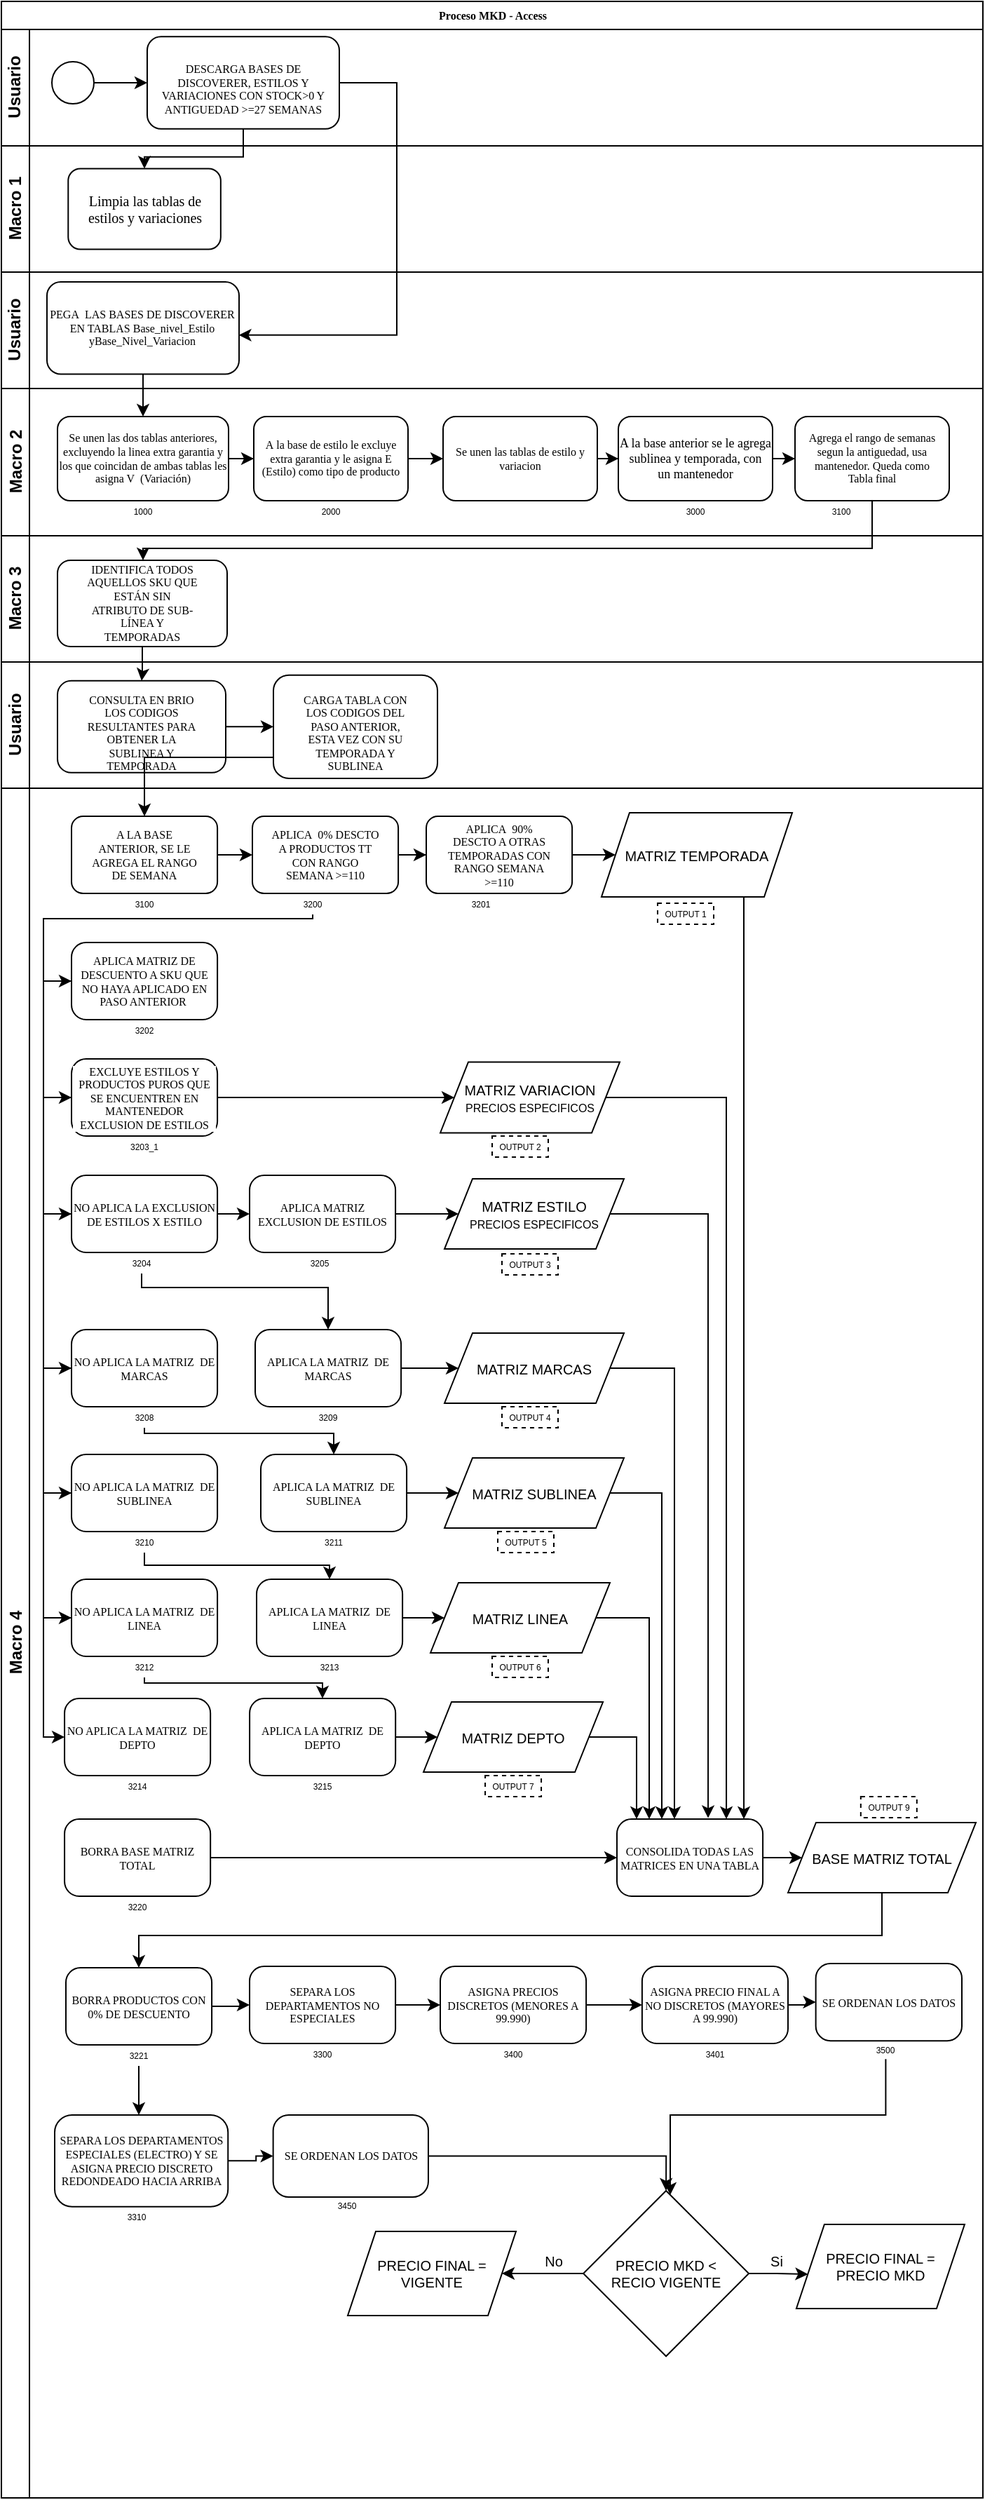 <mxfile version="14.7.2" type="github">
  <diagram name="Page-1" id="c7488fd3-1785-93aa-aadb-54a6760d102a">
    <mxGraphModel dx="1240" dy="643" grid="0" gridSize="10" guides="1" tooltips="1" connect="1" arrows="1" fold="1" page="1" pageScale="1" pageWidth="1100" pageHeight="850" background="#ffffff" math="0" shadow="0">
      <root>
        <mxCell id="0" />
        <mxCell id="1" parent="0" />
        <mxCell id="2b4e8129b02d487f-1" value="Proceso MKD - Access" style="swimlane;html=1;childLayout=stackLayout;horizontal=1;startSize=20;horizontalStack=0;rounded=0;shadow=0;labelBackgroundColor=none;strokeWidth=1;fontFamily=Verdana;fontSize=8;align=center;" parent="1" vertex="1">
          <mxGeometry x="180" y="21" width="700" height="1780" as="geometry" />
        </mxCell>
        <mxCell id="WQKHBWk1zxNBWMfkcPcR-1" value="Usuario" style="swimlane;html=1;startSize=20;horizontal=0;" vertex="1" parent="2b4e8129b02d487f-1">
          <mxGeometry y="20" width="700" height="83" as="geometry" />
        </mxCell>
        <mxCell id="WQKHBWk1zxNBWMfkcPcR-3" value="&lt;br&gt;DESCARGA BASES DE DISCOVERER, ESTILOS Y VARIACIONES CON STOCK&amp;gt;0 Y ANTIGUEDAD &amp;gt;=27 SEMANAS" style="rounded=1;whiteSpace=wrap;html=1;shadow=0;labelBackgroundColor=none;strokeWidth=1;fontFamily=Verdana;fontSize=8;align=center;" vertex="1" parent="WQKHBWk1zxNBWMfkcPcR-1">
          <mxGeometry x="103.98" y="5.13" width="137.02" height="65.75" as="geometry" />
        </mxCell>
        <mxCell id="WQKHBWk1zxNBWMfkcPcR-5" value="" style="ellipse;whiteSpace=wrap;html=1;rounded=0;shadow=0;labelBackgroundColor=none;strokeWidth=1;fontFamily=Verdana;fontSize=8;align=center;" vertex="1" parent="WQKHBWk1zxNBWMfkcPcR-1">
          <mxGeometry x="36" y="23" width="30" height="30" as="geometry" />
        </mxCell>
        <mxCell id="WQKHBWk1zxNBWMfkcPcR-6" style="edgeStyle=orthogonalEdgeStyle;rounded=0;orthogonalLoop=1;jettySize=auto;html=1;entryX=0;entryY=0.5;entryDx=0;entryDy=0;" edge="1" parent="WQKHBWk1zxNBWMfkcPcR-1" source="WQKHBWk1zxNBWMfkcPcR-5" target="WQKHBWk1zxNBWMfkcPcR-3">
          <mxGeometry relative="1" as="geometry" />
        </mxCell>
        <mxCell id="2b4e8129b02d487f-2" value="Macro 1" style="swimlane;html=1;startSize=20;horizontal=0;" parent="2b4e8129b02d487f-1" vertex="1">
          <mxGeometry y="103" width="700" height="90" as="geometry" />
        </mxCell>
        <mxCell id="2b4e8129b02d487f-6" value="Limpia las tablas de estilos y variaciones" style="rounded=1;whiteSpace=wrap;html=1;shadow=0;labelBackgroundColor=none;strokeWidth=1;fontFamily=Verdana;fontSize=10;align=center;" parent="2b4e8129b02d487f-2" vertex="1">
          <mxGeometry x="47.64" y="16.25" width="108.78" height="57.5" as="geometry" />
        </mxCell>
        <mxCell id="WQKHBWk1zxNBWMfkcPcR-150" value="Usuario" style="swimlane;html=1;startSize=20;horizontal=0;" vertex="1" parent="2b4e8129b02d487f-1">
          <mxGeometry y="193" width="700" height="83" as="geometry" />
        </mxCell>
        <mxCell id="WQKHBWk1zxNBWMfkcPcR-151" value="PEGA&amp;nbsp; LAS BASES DE DISCOVERER EN TABLAS Base_nivel_Estilo yBase_Nivel_Variacion" style="rounded=1;whiteSpace=wrap;html=1;shadow=0;labelBackgroundColor=none;strokeWidth=1;fontFamily=Verdana;fontSize=8;align=center;" vertex="1" parent="WQKHBWk1zxNBWMfkcPcR-150">
          <mxGeometry x="32.49" y="7.0" width="137.02" height="65.75" as="geometry" />
        </mxCell>
        <mxCell id="2b4e8129b02d487f-3" value="Macro 2" style="swimlane;html=1;startSize=20;horizontal=0;" parent="2b4e8129b02d487f-1" vertex="1">
          <mxGeometry y="276" width="700" height="105" as="geometry" />
        </mxCell>
        <mxCell id="4VyyNgtOQg0zBXDYQDEN-12" style="edgeStyle=orthogonalEdgeStyle;rounded=0;orthogonalLoop=1;jettySize=auto;html=1;entryX=0;entryY=0.5;entryDx=0;entryDy=0;" parent="2b4e8129b02d487f-3" source="2b4e8129b02d487f-12" target="4VyyNgtOQg0zBXDYQDEN-10" edge="1">
          <mxGeometry relative="1" as="geometry" />
        </mxCell>
        <mxCell id="2b4e8129b02d487f-12" value="&lt;p style=&quot;margin-top: 0pt ; margin-bottom: 0pt ; margin-left: 0in ; text-indent: 0in&quot;&gt;&lt;span style=&quot;font-family: &amp;#34;calibri&amp;#34;&quot;&gt;Se unen las dos tablas anteriores, excluyendo la linea extra garantia y los que coincidan de ambas tablas les asigna V&amp;nbsp; (Variación)&lt;/span&gt;&lt;/p&gt;" style="rounded=1;whiteSpace=wrap;html=1;shadow=0;labelBackgroundColor=none;strokeWidth=1;fontFamily=Verdana;fontSize=8;align=center;" parent="2b4e8129b02d487f-3" vertex="1">
          <mxGeometry x="40" y="20" width="122" height="60" as="geometry" />
        </mxCell>
        <mxCell id="4VyyNgtOQg0zBXDYQDEN-14" style="edgeStyle=orthogonalEdgeStyle;rounded=0;orthogonalLoop=1;jettySize=auto;html=1;entryX=0;entryY=0.5;entryDx=0;entryDy=0;" parent="2b4e8129b02d487f-3" source="4VyyNgtOQg0zBXDYQDEN-10" target="4VyyNgtOQg0zBXDYQDEN-13" edge="1">
          <mxGeometry relative="1" as="geometry" />
        </mxCell>
        <mxCell id="4VyyNgtOQg0zBXDYQDEN-10" value="&lt;p style=&quot;margin-top: 0pt ; margin-bottom: 0pt ; margin-left: 0in ; text-indent: 0in&quot;&gt;&lt;span style=&quot;font-family: &amp;#34;calibri&amp;#34;&quot;&gt;A&amp;nbsp;&lt;/span&gt;&lt;span style=&quot;font-family: &amp;#34;calibri&amp;#34; ; vertical-align: baseline&quot;&gt;la base de estilo le excluye extra garantia y le asigna E (Estilo) como tipo de producto&lt;/span&gt;&lt;/p&gt;" style="rounded=1;whiteSpace=wrap;html=1;shadow=0;labelBackgroundColor=none;strokeWidth=1;fontFamily=Verdana;fontSize=8;align=center;" parent="2b4e8129b02d487f-3" vertex="1">
          <mxGeometry x="180" y="20" width="110" height="60" as="geometry" />
        </mxCell>
        <mxCell id="4VyyNgtOQg0zBXDYQDEN-17" style="edgeStyle=orthogonalEdgeStyle;rounded=0;orthogonalLoop=1;jettySize=auto;html=1;entryX=0;entryY=0.5;entryDx=0;entryDy=0;" parent="2b4e8129b02d487f-3" source="4VyyNgtOQg0zBXDYQDEN-13" target="4VyyNgtOQg0zBXDYQDEN-16" edge="1">
          <mxGeometry relative="1" as="geometry" />
        </mxCell>
        <mxCell id="4VyyNgtOQg0zBXDYQDEN-13" value="&lt;p style=&quot;margin-top: 0pt ; margin-bottom: 0pt ; margin-left: 0in ; text-indent: 0in&quot;&gt;&lt;span style=&quot;font-family: &amp;#34;calibri&amp;#34;&quot;&gt;Se unen&amp;nbsp;&lt;/span&gt;&lt;span style=&quot;font-family: &amp;#34;calibri&amp;#34; ; vertical-align: baseline&quot;&gt;las tablas de estilo y variacion&lt;/span&gt;&lt;/p&gt;" style="rounded=1;whiteSpace=wrap;html=1;shadow=0;labelBackgroundColor=none;strokeWidth=1;fontFamily=Verdana;fontSize=8;align=center;" parent="2b4e8129b02d487f-3" vertex="1">
          <mxGeometry x="315" y="20" width="110" height="60" as="geometry" />
        </mxCell>
        <mxCell id="4VyyNgtOQg0zBXDYQDEN-20" style="edgeStyle=orthogonalEdgeStyle;rounded=0;orthogonalLoop=1;jettySize=auto;html=1;entryX=0;entryY=0.5;entryDx=0;entryDy=0;" parent="2b4e8129b02d487f-3" source="4VyyNgtOQg0zBXDYQDEN-16" target="4VyyNgtOQg0zBXDYQDEN-19" edge="1">
          <mxGeometry relative="1" as="geometry" />
        </mxCell>
        <mxCell id="4VyyNgtOQg0zBXDYQDEN-16" value="&lt;p style=&quot;margin-top: 0pt ; margin-bottom: 0pt ; margin-left: 0in ; text-indent: 0in ; font-size: 9px&quot;&gt;&lt;span style=&quot;font-family: &amp;#34;calibri&amp;#34;&quot;&gt;A la base anterior&lt;/span&gt;&lt;span style=&quot;font-family: &amp;#34;calibri&amp;#34; ; vertical-align: baseline&quot;&gt; se le agrega sublinea y temporada, con&lt;br&gt;un mantenedor&lt;/span&gt;&lt;/p&gt;" style="rounded=1;whiteSpace=wrap;html=1;shadow=0;labelBackgroundColor=none;strokeWidth=1;fontFamily=Verdana;fontSize=8;align=center;" parent="2b4e8129b02d487f-3" vertex="1">
          <mxGeometry x="440" y="20" width="110" height="60" as="geometry" />
        </mxCell>
        <mxCell id="4VyyNgtOQg0zBXDYQDEN-19" value="&lt;p style=&quot;margin-top: 0pt ; margin-bottom: 0pt ; margin-left: 0in ; text-indent: 0in&quot;&gt;&lt;font style=&quot;font-size: 8px&quot;&gt;&lt;span style=&quot;font-family: &amp;#34;calibri&amp;#34;&quot;&gt;Agrega el&amp;nbsp;&lt;/span&gt;&lt;span style=&quot;font-family: &amp;#34;calibri&amp;#34; ; vertical-align: baseline&quot;&gt;rango &lt;/span&gt;&lt;span style=&quot;font-family: &amp;#34;calibri&amp;#34;&quot;&gt;de semanas segun la antiguedad, usa&lt;br&gt;mantenedor. Queda&amp;nbsp;&lt;/span&gt;&lt;/font&gt;&lt;span style=&quot;font-family: &amp;#34;calibri&amp;#34; ; text-indent: 0in&quot;&gt;como&lt;/span&gt;&lt;/p&gt;&lt;p style=&quot;margin-top: 0pt ; margin-bottom: 0pt ; margin-left: 0in ; text-indent: 0in&quot;&gt;&lt;span style=&quot;font-family: &amp;#34;calibri&amp;#34;&quot;&gt;&lt;font style=&quot;font-size: 8px&quot;&gt;Tabla final&lt;/font&gt;&lt;/span&gt;&lt;/p&gt;" style="rounded=1;whiteSpace=wrap;html=1;shadow=0;labelBackgroundColor=none;strokeWidth=1;fontFamily=Verdana;fontSize=8;align=center;" parent="2b4e8129b02d487f-3" vertex="1">
          <mxGeometry x="566" y="20" width="110" height="60" as="geometry" />
        </mxCell>
        <mxCell id="xLXz4MAD2vCh0M7yTRHs-1" value="1000" style="text;html=1;strokeColor=none;fillColor=none;align=center;verticalAlign=middle;whiteSpace=wrap;rounded=0;fontSize=6;" parent="2b4e8129b02d487f-3" vertex="1">
          <mxGeometry x="81.0" y="80" width="40" height="15" as="geometry" />
        </mxCell>
        <mxCell id="xLXz4MAD2vCh0M7yTRHs-2" value="2000" style="text;html=1;strokeColor=none;fillColor=none;align=center;verticalAlign=middle;whiteSpace=wrap;rounded=0;fontSize=6;" parent="2b4e8129b02d487f-3" vertex="1">
          <mxGeometry x="215" y="80" width="40" height="15" as="geometry" />
        </mxCell>
        <mxCell id="xLXz4MAD2vCh0M7yTRHs-15" value="3000" style="text;html=1;strokeColor=none;fillColor=none;align=center;verticalAlign=middle;whiteSpace=wrap;rounded=0;fontSize=6;" parent="2b4e8129b02d487f-3" vertex="1">
          <mxGeometry x="475" y="80" width="40" height="15" as="geometry" />
        </mxCell>
        <mxCell id="xLXz4MAD2vCh0M7yTRHs-16" value="3100" style="text;html=1;strokeColor=none;fillColor=none;align=center;verticalAlign=middle;whiteSpace=wrap;rounded=0;fontSize=6;" parent="2b4e8129b02d487f-3" vertex="1">
          <mxGeometry x="579" y="80" width="40" height="15" as="geometry" />
        </mxCell>
        <mxCell id="2b4e8129b02d487f-4" value="Macro 3" style="swimlane;html=1;startSize=20;horizontal=0;" parent="2b4e8129b02d487f-1" vertex="1">
          <mxGeometry y="381" width="700" height="90" as="geometry">
            <mxRectangle y="110" width="680" height="20" as="alternateBounds" />
          </mxGeometry>
        </mxCell>
        <mxCell id="2b4e8129b02d487f-14" value="&lt;table border=&quot;0&quot; cellpadding=&quot;0&quot; cellspacing=&quot;0&quot; width=&quot;80&quot; style=&quot;border-collapse: collapse ; width: 60pt&quot;&gt;&lt;tbody&gt;&lt;tr style=&quot;height: 15.0pt&quot;&gt;  &lt;td height=&quot;20&quot; width=&quot;80&quot; style=&quot;height: 15.0pt ; width: 60pt&quot;&gt;IDENTIFICA TODOS&lt;br&gt;  AQUELLOS SKU QUE ESTÁN&amp;nbsp;SIN ATRIBUTO DE SUB-LÍNEA Y TEMPORADAS&lt;/td&gt;&lt;/tr&gt;&lt;/tbody&gt;&lt;/table&gt;" style="rounded=1;whiteSpace=wrap;html=1;shadow=0;labelBackgroundColor=none;strokeWidth=1;fontFamily=Verdana;fontSize=8;align=center;" parent="2b4e8129b02d487f-4" vertex="1">
          <mxGeometry x="40" y="17.5" width="121" height="61.5" as="geometry" />
        </mxCell>
        <mxCell id="4VyyNgtOQg0zBXDYQDEN-60" style="edgeStyle=orthogonalEdgeStyle;rounded=0;orthogonalLoop=1;jettySize=auto;html=1;entryX=0.5;entryY=0;entryDx=0;entryDy=0;fontSize=6;" parent="2b4e8129b02d487f-1" source="2b4e8129b02d487f-14" target="4VyyNgtOQg0zBXDYQDEN-36" edge="1">
          <mxGeometry relative="1" as="geometry" />
        </mxCell>
        <mxCell id="4VyyNgtOQg0zBXDYQDEN-2" value="Usuario" style="swimlane;html=1;startSize=20;horizontal=0;" parent="2b4e8129b02d487f-1" vertex="1">
          <mxGeometry y="471" width="700" height="90" as="geometry" />
        </mxCell>
        <mxCell id="4VyyNgtOQg0zBXDYQDEN-42" style="edgeStyle=orthogonalEdgeStyle;rounded=0;orthogonalLoop=1;jettySize=auto;html=1;entryX=0;entryY=0.5;entryDx=0;entryDy=0;fontSize=8;" parent="4VyyNgtOQg0zBXDYQDEN-2" source="4VyyNgtOQg0zBXDYQDEN-36" target="4VyyNgtOQg0zBXDYQDEN-41" edge="1">
          <mxGeometry relative="1" as="geometry" />
        </mxCell>
        <mxCell id="4VyyNgtOQg0zBXDYQDEN-36" value="&lt;br&gt;&lt;table border=&quot;0&quot; cellpadding=&quot;0&quot; cellspacing=&quot;0&quot; width=&quot;80&quot; style=&quot;border-collapse: collapse ; width: 60pt&quot;&gt;&lt;tbody&gt;&lt;tr style=&quot;height: 15.0pt&quot;&gt;  &lt;td height=&quot;20&quot; width=&quot;80&quot; style=&quot;height: 15.0pt ; width: 60pt&quot;&gt;CONSULTA EN BRIO LOS CODIGOS RESULTANTES PARA OBTENER LA SUBLINEA Y TEMPORADA&lt;/td&gt;&lt;/tr&gt;&lt;/tbody&gt;&lt;/table&gt;" style="rounded=1;whiteSpace=wrap;html=1;shadow=0;labelBackgroundColor=none;strokeWidth=1;fontFamily=Verdana;fontSize=8;align=center;" parent="4VyyNgtOQg0zBXDYQDEN-2" vertex="1">
          <mxGeometry x="40" y="13.43" width="120" height="65.5" as="geometry" />
        </mxCell>
        <mxCell id="4VyyNgtOQg0zBXDYQDEN-41" value="&lt;br&gt;&lt;table border=&quot;0&quot; cellpadding=&quot;0&quot; cellspacing=&quot;0&quot; width=&quot;80&quot; style=&quot;border-collapse: collapse ; width: 60pt&quot;&gt;&lt;tbody&gt;&lt;tr style=&quot;height: 15.0pt&quot;&gt;  &lt;td height=&quot;20&quot; width=&quot;80&quot; style=&quot;height: 15.0pt ; width: 60pt&quot;&gt;CARGA TABLA CON LOS CODIGOS DEL PASO ANTERIOR, ESTA VEZ CON SU TEMPORADA Y SUBLINEA&lt;/td&gt;&lt;/tr&gt;&lt;/tbody&gt;&lt;/table&gt;" style="rounded=1;whiteSpace=wrap;html=1;shadow=0;labelBackgroundColor=none;strokeWidth=1;fontFamily=Verdana;fontSize=8;align=center;" parent="4VyyNgtOQg0zBXDYQDEN-2" vertex="1">
          <mxGeometry x="194" y="9.37" width="117" height="73.63" as="geometry" />
        </mxCell>
        <mxCell id="4VyyNgtOQg0zBXDYQDEN-43" value="Macro 4" style="swimlane;html=1;startSize=20;horizontal=0;" parent="2b4e8129b02d487f-1" vertex="1">
          <mxGeometry y="561" width="700" height="1219" as="geometry">
            <mxRectangle y="110" width="680" height="20" as="alternateBounds" />
          </mxGeometry>
        </mxCell>
        <mxCell id="4VyyNgtOQg0zBXDYQDEN-62" style="edgeStyle=orthogonalEdgeStyle;rounded=0;orthogonalLoop=1;jettySize=auto;html=1;entryX=0;entryY=0.5;entryDx=0;entryDy=0;fontSize=6;" parent="4VyyNgtOQg0zBXDYQDEN-43" source="4VyyNgtOQg0zBXDYQDEN-45" target="4VyyNgtOQg0zBXDYQDEN-61" edge="1">
          <mxGeometry relative="1" as="geometry" />
        </mxCell>
        <mxCell id="4VyyNgtOQg0zBXDYQDEN-45" value="&lt;table border=&quot;0&quot; cellpadding=&quot;0&quot; cellspacing=&quot;0&quot; width=&quot;80&quot; style=&quot;border-collapse: collapse ; width: 60pt&quot;&gt;&lt;tbody&gt;&lt;tr style=&quot;height: 15.0pt&quot;&gt;  &lt;td height=&quot;20&quot; width=&quot;80&quot; style=&quot;height: 15.0pt ; width: 60pt&quot;&gt;A LA BASE ANTERIOR, SE LE AGREGA EL RANGO DE SEMANA&lt;/td&gt;&lt;/tr&gt;&lt;/tbody&gt;&lt;/table&gt;" style="rounded=1;whiteSpace=wrap;html=1;shadow=0;labelBackgroundColor=none;strokeWidth=1;fontFamily=Verdana;fontSize=8;align=center;" parent="4VyyNgtOQg0zBXDYQDEN-43" vertex="1">
          <mxGeometry x="50" y="20" width="104.05" height="55" as="geometry" />
        </mxCell>
        <mxCell id="4VyyNgtOQg0zBXDYQDEN-53" value="3100" style="text;html=1;strokeColor=none;fillColor=none;align=center;verticalAlign=middle;whiteSpace=wrap;rounded=0;fontSize=6;" parent="4VyyNgtOQg0zBXDYQDEN-43" vertex="1">
          <mxGeometry x="82.03" y="75" width="40" height="15" as="geometry" />
        </mxCell>
        <mxCell id="4VyyNgtOQg0zBXDYQDEN-66" style="edgeStyle=orthogonalEdgeStyle;rounded=0;orthogonalLoop=1;jettySize=auto;html=1;entryX=0;entryY=0.5;entryDx=0;entryDy=0;fontSize=6;" parent="4VyyNgtOQg0zBXDYQDEN-43" source="4VyyNgtOQg0zBXDYQDEN-61" target="4VyyNgtOQg0zBXDYQDEN-64" edge="1">
          <mxGeometry relative="1" as="geometry" />
        </mxCell>
        <mxCell id="4VyyNgtOQg0zBXDYQDEN-61" value="&lt;table border=&quot;0&quot; cellpadding=&quot;0&quot; cellspacing=&quot;0&quot; width=&quot;80&quot; style=&quot;border-collapse: collapse ; width: 60pt&quot;&gt;&lt;tbody&gt;&lt;tr style=&quot;height: 15.0pt&quot;&gt;  &lt;td height=&quot;20&quot; width=&quot;80&quot; style=&quot;height: 15.0pt ; width: 60pt&quot;&gt;APLICA&amp;nbsp; 0% DESCTO A PRODUCTOS TT CON RANGO SEMANA &amp;gt;=110&lt;/td&gt;&lt;/tr&gt;&lt;/tbody&gt;&lt;/table&gt;" style="rounded=1;whiteSpace=wrap;html=1;shadow=0;labelBackgroundColor=none;strokeWidth=1;fontFamily=Verdana;fontSize=8;align=center;" parent="4VyyNgtOQg0zBXDYQDEN-43" vertex="1">
          <mxGeometry x="179" y="20" width="104.05" height="55" as="geometry" />
        </mxCell>
        <mxCell id="t6EiLATkg-nZhdt9T2jl-1" style="edgeStyle=orthogonalEdgeStyle;rounded=0;orthogonalLoop=1;jettySize=auto;html=1;entryX=0;entryY=0.5;entryDx=0;entryDy=0;" parent="4VyyNgtOQg0zBXDYQDEN-43" source="4VyyNgtOQg0zBXDYQDEN-63" target="4VyyNgtOQg0zBXDYQDEN-67" edge="1">
          <mxGeometry relative="1" as="geometry">
            <Array as="points">
              <mxPoint x="222" y="93" />
              <mxPoint x="30" y="93" />
              <mxPoint x="30" y="138" />
            </Array>
          </mxGeometry>
        </mxCell>
        <mxCell id="4VyyNgtOQg0zBXDYQDEN-63" value="3200" style="text;html=1;strokeColor=none;fillColor=none;align=center;verticalAlign=middle;whiteSpace=wrap;rounded=0;fontSize=6;" parent="4VyyNgtOQg0zBXDYQDEN-43" vertex="1">
          <mxGeometry x="202.03" y="75" width="40" height="15" as="geometry" />
        </mxCell>
        <mxCell id="xLXz4MAD2vCh0M7yTRHs-22" style="edgeStyle=orthogonalEdgeStyle;rounded=0;orthogonalLoop=1;jettySize=auto;html=1;entryX=0;entryY=0.5;entryDx=0;entryDy=0;fontSize=10;" parent="4VyyNgtOQg0zBXDYQDEN-43" source="4VyyNgtOQg0zBXDYQDEN-64" target="xLXz4MAD2vCh0M7yTRHs-18" edge="1">
          <mxGeometry relative="1" as="geometry" />
        </mxCell>
        <mxCell id="4VyyNgtOQg0zBXDYQDEN-64" value="&lt;table border=&quot;0&quot; cellpadding=&quot;0&quot; cellspacing=&quot;0&quot; width=&quot;80&quot; style=&quot;border-collapse: collapse ; width: 60pt&quot;&gt;&lt;tbody&gt;&lt;tr style=&quot;height: 15.0pt&quot;&gt;  &lt;td height=&quot;20&quot; width=&quot;80&quot; style=&quot;height: 15.0pt ; width: 60pt&quot;&gt;APLICA&amp;nbsp; 90%&lt;br&gt;  DESCTO A OTRAS TEMPORADAS&amp;nbsp;CON RANGO SEMANA &amp;gt;=110&lt;/td&gt;&lt;/tr&gt;&lt;/tbody&gt;&lt;/table&gt;" style="rounded=1;whiteSpace=wrap;html=1;shadow=0;labelBackgroundColor=none;strokeWidth=1;fontFamily=Verdana;fontSize=8;align=center;" parent="4VyyNgtOQg0zBXDYQDEN-43" vertex="1">
          <mxGeometry x="303" y="20" width="104.05" height="55" as="geometry" />
        </mxCell>
        <mxCell id="4VyyNgtOQg0zBXDYQDEN-65" value="3201" style="text;html=1;strokeColor=none;fillColor=none;align=center;verticalAlign=middle;whiteSpace=wrap;rounded=0;fontSize=6;" parent="4VyyNgtOQg0zBXDYQDEN-43" vertex="1">
          <mxGeometry x="322.03" y="75" width="40" height="15" as="geometry" />
        </mxCell>
        <mxCell id="xLXz4MAD2vCh0M7yTRHs-171" style="edgeStyle=orthogonalEdgeStyle;rounded=0;orthogonalLoop=1;jettySize=auto;html=1;entryX=0.87;entryY=0;entryDx=0;entryDy=0;entryPerimeter=0;fontSize=10;" parent="4VyyNgtOQg0zBXDYQDEN-43" source="xLXz4MAD2vCh0M7yTRHs-18" target="xLXz4MAD2vCh0M7yTRHs-158" edge="1">
          <mxGeometry relative="1" as="geometry">
            <Array as="points">
              <mxPoint x="530" y="436" />
            </Array>
          </mxGeometry>
        </mxCell>
        <mxCell id="xLXz4MAD2vCh0M7yTRHs-18" value="MATRIZ TEMPORADA" style="shape=parallelogram;perimeter=parallelogramPerimeter;whiteSpace=wrap;html=1;fixedSize=1;fontSize=10;" parent="4VyyNgtOQg0zBXDYQDEN-43" vertex="1">
          <mxGeometry x="427.97" y="17.5" width="136.03" height="60" as="geometry" />
        </mxCell>
        <mxCell id="xLXz4MAD2vCh0M7yTRHs-21" value="" style="group" parent="4VyyNgtOQg0zBXDYQDEN-43" vertex="1" connectable="0">
          <mxGeometry x="50" y="110" width="104.05" height="70" as="geometry" />
        </mxCell>
        <mxCell id="4VyyNgtOQg0zBXDYQDEN-67" value="&lt;font face=&quot;calibri&quot;&gt;APLICA MATRIZ DE DESCUENTO A SKU QUE NO HAYA APLICADO EN PASO ANTERIOR&amp;nbsp;&lt;/font&gt;" style="rounded=1;whiteSpace=wrap;html=1;shadow=0;labelBackgroundColor=#ffffff;strokeWidth=1;fontFamily=Verdana;fontSize=8;align=center;arcSize=19;" parent="xLXz4MAD2vCh0M7yTRHs-21" vertex="1">
          <mxGeometry width="104.05" height="55" as="geometry" />
        </mxCell>
        <mxCell id="4VyyNgtOQg0zBXDYQDEN-68" value="3202" style="text;html=1;strokeColor=none;fillColor=none;align=center;verticalAlign=middle;whiteSpace=wrap;rounded=0;fontSize=6;" parent="xLXz4MAD2vCh0M7yTRHs-21" vertex="1">
          <mxGeometry x="32.03" y="55" width="40" height="15" as="geometry" />
        </mxCell>
        <mxCell id="4VyyNgtOQg0zBXDYQDEN-89" value="" style="group" parent="4VyyNgtOQg0zBXDYQDEN-43" vertex="1" connectable="0">
          <mxGeometry x="50.0" y="276" width="104.05" height="70" as="geometry" />
        </mxCell>
        <mxCell id="4VyyNgtOQg0zBXDYQDEN-85" value="NO APLICA LA EXCLUSION DE ESTILOS X ESTILO" style="rounded=1;whiteSpace=wrap;html=1;shadow=0;labelBackgroundColor=#ffffff;strokeWidth=1;fontFamily=Verdana;fontSize=8;align=center;arcSize=19;" parent="4VyyNgtOQg0zBXDYQDEN-89" vertex="1">
          <mxGeometry width="104.05" height="55" as="geometry" />
        </mxCell>
        <mxCell id="4VyyNgtOQg0zBXDYQDEN-87" value="3204" style="text;html=1;strokeColor=none;fillColor=none;align=center;verticalAlign=middle;whiteSpace=wrap;rounded=0;fontSize=6;" parent="4VyyNgtOQg0zBXDYQDEN-89" vertex="1">
          <mxGeometry x="30" y="55" width="40" height="15" as="geometry" />
        </mxCell>
        <mxCell id="xLXz4MAD2vCh0M7yTRHs-25" value="" style="group" parent="4VyyNgtOQg0zBXDYQDEN-43" vertex="1" connectable="0">
          <mxGeometry x="50" y="193" width="104.05" height="70" as="geometry" />
        </mxCell>
        <mxCell id="xLXz4MAD2vCh0M7yTRHs-26" value="&lt;font face=&quot;calibri&quot;&gt;EXCLUYE ESTILOS Y PRODUCTOS PUROS QUE SE ENCUENTREN EN MANTENEDOR EXCLUSION DE ESTILOS&lt;/font&gt;" style="rounded=1;whiteSpace=wrap;html=1;shadow=0;labelBackgroundColor=#ffffff;strokeWidth=1;fontFamily=Verdana;fontSize=8;align=center;arcSize=19;" parent="xLXz4MAD2vCh0M7yTRHs-25" vertex="1">
          <mxGeometry width="104.05" height="55" as="geometry" />
        </mxCell>
        <mxCell id="xLXz4MAD2vCh0M7yTRHs-27" value="3203_1" style="text;html=1;strokeColor=none;fillColor=none;align=center;verticalAlign=middle;whiteSpace=wrap;rounded=0;fontSize=6;" parent="xLXz4MAD2vCh0M7yTRHs-25" vertex="1">
          <mxGeometry x="32.03" y="55" width="40" height="15" as="geometry" />
        </mxCell>
        <mxCell id="xLXz4MAD2vCh0M7yTRHs-170" style="edgeStyle=orthogonalEdgeStyle;rounded=0;orthogonalLoop=1;jettySize=auto;html=1;entryX=0.75;entryY=0;entryDx=0;entryDy=0;fontSize=10;" parent="4VyyNgtOQg0zBXDYQDEN-43" source="xLXz4MAD2vCh0M7yTRHs-33" target="xLXz4MAD2vCh0M7yTRHs-158" edge="1">
          <mxGeometry relative="1" as="geometry">
            <Array as="points">
              <mxPoint x="517" y="221" />
            </Array>
          </mxGeometry>
        </mxCell>
        <mxCell id="xLXz4MAD2vCh0M7yTRHs-33" value="MATRIZ VARIACION&lt;br&gt;&lt;font style=&quot;font-size: 8px&quot;&gt;PRECIOS ESPECIFICOS&lt;/font&gt;" style="shape=parallelogram;perimeter=parallelogramPerimeter;whiteSpace=wrap;html=1;fixedSize=1;fontSize=10;" parent="4VyyNgtOQg0zBXDYQDEN-43" vertex="1">
          <mxGeometry x="313" y="195.25" width="128" height="50.5" as="geometry" />
        </mxCell>
        <mxCell id="xLXz4MAD2vCh0M7yTRHs-34" style="edgeStyle=orthogonalEdgeStyle;rounded=0;orthogonalLoop=1;jettySize=auto;html=1;entryX=0;entryY=0.5;entryDx=0;entryDy=0;fontSize=10;" parent="4VyyNgtOQg0zBXDYQDEN-43" source="xLXz4MAD2vCh0M7yTRHs-26" target="xLXz4MAD2vCh0M7yTRHs-33" edge="1">
          <mxGeometry relative="1" as="geometry">
            <mxPoint x="277.05" y="220.483" as="sourcePoint" />
          </mxGeometry>
        </mxCell>
        <mxCell id="4VyyNgtOQg0zBXDYQDEN-103" value="" style="group" parent="4VyyNgtOQg0zBXDYQDEN-43" vertex="1" connectable="0">
          <mxGeometry x="177.0" y="276" width="104.05" height="70" as="geometry" />
        </mxCell>
        <mxCell id="4VyyNgtOQg0zBXDYQDEN-101" value="3205" style="text;html=1;strokeColor=none;fillColor=none;align=center;verticalAlign=middle;whiteSpace=wrap;rounded=0;fontSize=6;" parent="4VyyNgtOQg0zBXDYQDEN-103" vertex="1">
          <mxGeometry x="30" y="55" width="40" height="15" as="geometry" />
        </mxCell>
        <mxCell id="4VyyNgtOQg0zBXDYQDEN-102" value="APLICA MATRIZ EXCLUSION DE ESTILOS" style="rounded=1;whiteSpace=wrap;html=1;shadow=0;labelBackgroundColor=#ffffff;strokeWidth=1;fontFamily=Verdana;fontSize=8;align=center;arcSize=19;" parent="4VyyNgtOQg0zBXDYQDEN-103" vertex="1">
          <mxGeometry width="104.05" height="55" as="geometry" />
        </mxCell>
        <mxCell id="xLXz4MAD2vCh0M7yTRHs-38" style="edgeStyle=orthogonalEdgeStyle;rounded=0;orthogonalLoop=1;jettySize=auto;html=1;entryX=0;entryY=0.5;entryDx=0;entryDy=0;fontSize=10;" parent="4VyyNgtOQg0zBXDYQDEN-43" source="4VyyNgtOQg0zBXDYQDEN-85" target="4VyyNgtOQg0zBXDYQDEN-102" edge="1">
          <mxGeometry relative="1" as="geometry" />
        </mxCell>
        <mxCell id="xLXz4MAD2vCh0M7yTRHs-169" style="edgeStyle=orthogonalEdgeStyle;rounded=0;orthogonalLoop=1;jettySize=auto;html=1;fontSize=10;entryX=0.625;entryY=-0.014;entryDx=0;entryDy=0;entryPerimeter=0;" parent="4VyyNgtOQg0zBXDYQDEN-43" source="xLXz4MAD2vCh0M7yTRHs-39" target="xLXz4MAD2vCh0M7yTRHs-158" edge="1">
          <mxGeometry relative="1" as="geometry">
            <mxPoint x="504" y="794" as="targetPoint" />
            <Array as="points">
              <mxPoint x="504" y="304" />
            </Array>
          </mxGeometry>
        </mxCell>
        <mxCell id="xLXz4MAD2vCh0M7yTRHs-39" value="MATRIZ ESTILO&lt;br&gt;&lt;span style=&quot;font-size: 8px&quot;&gt;PRECIOS ESPECIFICOS&lt;/span&gt;" style="shape=parallelogram;perimeter=parallelogramPerimeter;whiteSpace=wrap;html=1;fixedSize=1;fontSize=10;" parent="4VyyNgtOQg0zBXDYQDEN-43" vertex="1">
          <mxGeometry x="316" y="278.5" width="128" height="50" as="geometry" />
        </mxCell>
        <mxCell id="xLXz4MAD2vCh0M7yTRHs-40" style="edgeStyle=orthogonalEdgeStyle;rounded=0;orthogonalLoop=1;jettySize=auto;html=1;entryX=0;entryY=0.5;entryDx=0;entryDy=0;fontSize=10;" parent="4VyyNgtOQg0zBXDYQDEN-43" source="4VyyNgtOQg0zBXDYQDEN-102" target="xLXz4MAD2vCh0M7yTRHs-39" edge="1">
          <mxGeometry relative="1" as="geometry" />
        </mxCell>
        <mxCell id="xLXz4MAD2vCh0M7yTRHs-46" style="edgeStyle=orthogonalEdgeStyle;rounded=0;orthogonalLoop=1;jettySize=auto;html=1;entryX=0;entryY=0.5;entryDx=0;entryDy=0;fontSize=10;" parent="4VyyNgtOQg0zBXDYQDEN-43" edge="1">
          <mxGeometry relative="1" as="geometry">
            <mxPoint x="326" y="384.5" as="targetPoint" />
          </mxGeometry>
        </mxCell>
        <mxCell id="xLXz4MAD2vCh0M7yTRHs-49" value="" style="group" parent="4VyyNgtOQg0zBXDYQDEN-43" vertex="1" connectable="0">
          <mxGeometry x="50.0" y="386" width="104.05" height="70" as="geometry" />
        </mxCell>
        <mxCell id="xLXz4MAD2vCh0M7yTRHs-47" value="NO APLICA LA MATRIZ&amp;nbsp; DE MARCAS" style="rounded=1;whiteSpace=wrap;html=1;shadow=0;labelBackgroundColor=#ffffff;strokeWidth=1;fontFamily=Verdana;fontSize=8;align=center;arcSize=19;" parent="xLXz4MAD2vCh0M7yTRHs-49" vertex="1">
          <mxGeometry width="104.05" height="55" as="geometry" />
        </mxCell>
        <mxCell id="xLXz4MAD2vCh0M7yTRHs-48" value="3208" style="text;html=1;strokeColor=none;fillColor=none;align=center;verticalAlign=middle;whiteSpace=wrap;rounded=0;fontSize=6;" parent="xLXz4MAD2vCh0M7yTRHs-49" vertex="1">
          <mxGeometry x="32.03" y="55" width="40" height="15" as="geometry" />
        </mxCell>
        <mxCell id="xLXz4MAD2vCh0M7yTRHs-52" value="" style="group" parent="4VyyNgtOQg0zBXDYQDEN-43" vertex="1" connectable="0">
          <mxGeometry x="181.0" y="386" width="104.05" height="70" as="geometry" />
        </mxCell>
        <mxCell id="xLXz4MAD2vCh0M7yTRHs-53" value="APLICA LA MATRIZ&amp;nbsp; DE MARCAS" style="rounded=1;whiteSpace=wrap;html=1;shadow=0;labelBackgroundColor=#ffffff;strokeWidth=1;fontFamily=Verdana;fontSize=8;align=center;arcSize=19;" parent="xLXz4MAD2vCh0M7yTRHs-52" vertex="1">
          <mxGeometry width="104.05" height="55" as="geometry" />
        </mxCell>
        <mxCell id="xLXz4MAD2vCh0M7yTRHs-54" value="3209" style="text;html=1;strokeColor=none;fillColor=none;align=center;verticalAlign=middle;whiteSpace=wrap;rounded=0;fontSize=6;" parent="xLXz4MAD2vCh0M7yTRHs-52" vertex="1">
          <mxGeometry x="32.03" y="55" width="40" height="15" as="geometry" />
        </mxCell>
        <mxCell id="xLXz4MAD2vCh0M7yTRHs-56" value="" style="group" parent="4VyyNgtOQg0zBXDYQDEN-43" vertex="1" connectable="0">
          <mxGeometry x="50.0" y="475" width="104.05" height="70" as="geometry" />
        </mxCell>
        <mxCell id="xLXz4MAD2vCh0M7yTRHs-57" value="NO APLICA LA MATRIZ&amp;nbsp; DE SUBLINEA" style="rounded=1;whiteSpace=wrap;html=1;shadow=0;labelBackgroundColor=#ffffff;strokeWidth=1;fontFamily=Verdana;fontSize=8;align=center;arcSize=19;" parent="xLXz4MAD2vCh0M7yTRHs-56" vertex="1">
          <mxGeometry width="104.05" height="55" as="geometry" />
        </mxCell>
        <mxCell id="xLXz4MAD2vCh0M7yTRHs-58" value="3210" style="text;html=1;strokeColor=none;fillColor=none;align=center;verticalAlign=middle;whiteSpace=wrap;rounded=0;fontSize=6;" parent="xLXz4MAD2vCh0M7yTRHs-56" vertex="1">
          <mxGeometry x="32.03" y="55" width="40" height="15" as="geometry" />
        </mxCell>
        <mxCell id="xLXz4MAD2vCh0M7yTRHs-62" value="" style="group" parent="4VyyNgtOQg0zBXDYQDEN-43" vertex="1" connectable="0">
          <mxGeometry x="185.0" y="475" width="104.05" height="70" as="geometry" />
        </mxCell>
        <mxCell id="xLXz4MAD2vCh0M7yTRHs-63" value="APLICA LA MATRIZ&amp;nbsp; DE SUBLINEA" style="rounded=1;whiteSpace=wrap;html=1;shadow=0;labelBackgroundColor=#ffffff;strokeWidth=1;fontFamily=Verdana;fontSize=8;align=center;arcSize=19;" parent="xLXz4MAD2vCh0M7yTRHs-62" vertex="1">
          <mxGeometry width="104.05" height="55" as="geometry" />
        </mxCell>
        <mxCell id="xLXz4MAD2vCh0M7yTRHs-64" value="3211" style="text;html=1;strokeColor=none;fillColor=none;align=center;verticalAlign=middle;whiteSpace=wrap;rounded=0;fontSize=6;" parent="xLXz4MAD2vCh0M7yTRHs-62" vertex="1">
          <mxGeometry x="32.03" y="55" width="40" height="15" as="geometry" />
        </mxCell>
        <mxCell id="xLXz4MAD2vCh0M7yTRHs-163" style="edgeStyle=orthogonalEdgeStyle;rounded=0;orthogonalLoop=1;jettySize=auto;html=1;fontSize=10;" parent="4VyyNgtOQg0zBXDYQDEN-43" source="xLXz4MAD2vCh0M7yTRHs-126" target="xLXz4MAD2vCh0M7yTRHs-158" edge="1">
          <mxGeometry relative="1" as="geometry">
            <mxPoint x="471" y="741" as="targetPoint" />
            <Array as="points">
              <mxPoint x="471" y="503" />
            </Array>
          </mxGeometry>
        </mxCell>
        <mxCell id="xLXz4MAD2vCh0M7yTRHs-126" value="MATRIZ SUBLINEA" style="shape=parallelogram;perimeter=parallelogramPerimeter;whiteSpace=wrap;html=1;fixedSize=1;fontSize=10;" parent="4VyyNgtOQg0zBXDYQDEN-43" vertex="1">
          <mxGeometry x="316" y="477.5" width="128" height="50" as="geometry" />
        </mxCell>
        <mxCell id="xLXz4MAD2vCh0M7yTRHs-127" style="edgeStyle=orthogonalEdgeStyle;rounded=0;orthogonalLoop=1;jettySize=auto;html=1;entryX=0;entryY=0.5;entryDx=0;entryDy=0;fontSize=10;" parent="4VyyNgtOQg0zBXDYQDEN-43" source="xLXz4MAD2vCh0M7yTRHs-63" target="xLXz4MAD2vCh0M7yTRHs-126" edge="1">
          <mxGeometry relative="1" as="geometry" />
        </mxCell>
        <mxCell id="xLXz4MAD2vCh0M7yTRHs-128" value="" style="group" parent="4VyyNgtOQg0zBXDYQDEN-43" vertex="1" connectable="0">
          <mxGeometry x="50.0" y="564" width="104.05" height="70" as="geometry" />
        </mxCell>
        <mxCell id="xLXz4MAD2vCh0M7yTRHs-129" value="NO APLICA LA MATRIZ&amp;nbsp; DE LINEA" style="rounded=1;whiteSpace=wrap;html=1;shadow=0;labelBackgroundColor=#ffffff;strokeWidth=1;fontFamily=Verdana;fontSize=8;align=center;arcSize=19;" parent="xLXz4MAD2vCh0M7yTRHs-128" vertex="1">
          <mxGeometry width="104.05" height="55" as="geometry" />
        </mxCell>
        <mxCell id="xLXz4MAD2vCh0M7yTRHs-130" value="3212" style="text;html=1;strokeColor=none;fillColor=none;align=center;verticalAlign=middle;whiteSpace=wrap;rounded=0;fontSize=6;" parent="xLXz4MAD2vCh0M7yTRHs-128" vertex="1">
          <mxGeometry x="32.03" y="55" width="40" height="15" as="geometry" />
        </mxCell>
        <mxCell id="xLXz4MAD2vCh0M7yTRHs-131" value="" style="group" parent="4VyyNgtOQg0zBXDYQDEN-43" vertex="1" connectable="0">
          <mxGeometry x="182.01" y="564" width="104.05" height="70" as="geometry" />
        </mxCell>
        <mxCell id="xLXz4MAD2vCh0M7yTRHs-132" value="APLICA LA MATRIZ&amp;nbsp; DE LINEA" style="rounded=1;whiteSpace=wrap;html=1;shadow=0;labelBackgroundColor=#ffffff;strokeWidth=1;fontFamily=Verdana;fontSize=8;align=center;arcSize=19;" parent="xLXz4MAD2vCh0M7yTRHs-131" vertex="1">
          <mxGeometry width="104.05" height="55" as="geometry" />
        </mxCell>
        <mxCell id="xLXz4MAD2vCh0M7yTRHs-133" value="3213" style="text;html=1;strokeColor=none;fillColor=none;align=center;verticalAlign=middle;whiteSpace=wrap;rounded=0;fontSize=6;" parent="xLXz4MAD2vCh0M7yTRHs-131" vertex="1">
          <mxGeometry x="32.03" y="55" width="40" height="15" as="geometry" />
        </mxCell>
        <mxCell id="xLXz4MAD2vCh0M7yTRHs-135" style="edgeStyle=orthogonalEdgeStyle;rounded=0;orthogonalLoop=1;jettySize=auto;html=1;fontSize=10;" parent="4VyyNgtOQg0zBXDYQDEN-43" source="xLXz4MAD2vCh0M7yTRHs-58" target="xLXz4MAD2vCh0M7yTRHs-132" edge="1">
          <mxGeometry relative="1" as="geometry">
            <Array as="points">
              <mxPoint x="102" y="554" />
              <mxPoint x="234" y="554" />
            </Array>
          </mxGeometry>
        </mxCell>
        <mxCell id="xLXz4MAD2vCh0M7yTRHs-137" style="edgeStyle=orthogonalEdgeStyle;rounded=0;orthogonalLoop=1;jettySize=auto;html=1;entryX=0.5;entryY=0;entryDx=0;entryDy=0;fontSize=10;" parent="4VyyNgtOQg0zBXDYQDEN-43" source="xLXz4MAD2vCh0M7yTRHs-48" target="xLXz4MAD2vCh0M7yTRHs-63" edge="1">
          <mxGeometry relative="1" as="geometry">
            <Array as="points">
              <mxPoint x="102" y="460" />
              <mxPoint x="237" y="460" />
            </Array>
          </mxGeometry>
        </mxCell>
        <mxCell id="xLXz4MAD2vCh0M7yTRHs-162" style="edgeStyle=orthogonalEdgeStyle;rounded=0;orthogonalLoop=1;jettySize=auto;html=1;fontSize=10;" parent="4VyyNgtOQg0zBXDYQDEN-43" source="xLXz4MAD2vCh0M7yTRHs-138" target="xLXz4MAD2vCh0M7yTRHs-158" edge="1">
          <mxGeometry relative="1" as="geometry">
            <Array as="points">
              <mxPoint x="462" y="592" />
            </Array>
          </mxGeometry>
        </mxCell>
        <mxCell id="xLXz4MAD2vCh0M7yTRHs-138" value="MATRIZ LINEA" style="shape=parallelogram;perimeter=parallelogramPerimeter;whiteSpace=wrap;html=1;fixedSize=1;fontSize=10;" parent="4VyyNgtOQg0zBXDYQDEN-43" vertex="1">
          <mxGeometry x="306" y="566.5" width="128" height="50" as="geometry" />
        </mxCell>
        <mxCell id="xLXz4MAD2vCh0M7yTRHs-139" style="edgeStyle=orthogonalEdgeStyle;rounded=0;orthogonalLoop=1;jettySize=auto;html=1;entryX=0;entryY=0.5;entryDx=0;entryDy=0;fontSize=10;" parent="4VyyNgtOQg0zBXDYQDEN-43" source="xLXz4MAD2vCh0M7yTRHs-132" target="xLXz4MAD2vCh0M7yTRHs-138" edge="1">
          <mxGeometry relative="1" as="geometry" />
        </mxCell>
        <mxCell id="xLXz4MAD2vCh0M7yTRHs-167" style="edgeStyle=orthogonalEdgeStyle;rounded=0;orthogonalLoop=1;jettySize=auto;html=1;fontSize=10;" parent="4VyyNgtOQg0zBXDYQDEN-43" source="xLXz4MAD2vCh0M7yTRHs-140" edge="1">
          <mxGeometry relative="1" as="geometry">
            <mxPoint x="480" y="735" as="targetPoint" />
            <Array as="points">
              <mxPoint x="480" y="413" />
            </Array>
          </mxGeometry>
        </mxCell>
        <mxCell id="xLXz4MAD2vCh0M7yTRHs-140" value="MATRIZ MARCAS" style="shape=parallelogram;perimeter=parallelogramPerimeter;whiteSpace=wrap;html=1;fixedSize=1;fontSize=10;" parent="4VyyNgtOQg0zBXDYQDEN-43" vertex="1">
          <mxGeometry x="316" y="388.5" width="128" height="50" as="geometry" />
        </mxCell>
        <mxCell id="xLXz4MAD2vCh0M7yTRHs-141" style="edgeStyle=orthogonalEdgeStyle;rounded=0;orthogonalLoop=1;jettySize=auto;html=1;entryX=0;entryY=0.5;entryDx=0;entryDy=0;fontSize=10;" parent="4VyyNgtOQg0zBXDYQDEN-43" source="xLXz4MAD2vCh0M7yTRHs-53" target="xLXz4MAD2vCh0M7yTRHs-140" edge="1">
          <mxGeometry relative="1" as="geometry" />
        </mxCell>
        <mxCell id="xLXz4MAD2vCh0M7yTRHs-142" style="edgeStyle=orthogonalEdgeStyle;rounded=0;orthogonalLoop=1;jettySize=auto;html=1;entryX=0;entryY=0.5;entryDx=0;entryDy=0;fontSize=10;" parent="4VyyNgtOQg0zBXDYQDEN-43" source="4VyyNgtOQg0zBXDYQDEN-67" target="xLXz4MAD2vCh0M7yTRHs-26" edge="1">
          <mxGeometry relative="1" as="geometry">
            <Array as="points">
              <mxPoint x="30" y="138" />
              <mxPoint x="30" y="220" />
            </Array>
          </mxGeometry>
        </mxCell>
        <mxCell id="xLXz4MAD2vCh0M7yTRHs-144" value="" style="group" parent="4VyyNgtOQg0zBXDYQDEN-43" vertex="1" connectable="0">
          <mxGeometry x="45.03" y="649" width="104.05" height="70" as="geometry" />
        </mxCell>
        <mxCell id="xLXz4MAD2vCh0M7yTRHs-145" value="NO APLICA LA MATRIZ&amp;nbsp; DE DEPTO" style="rounded=1;whiteSpace=wrap;html=1;shadow=0;labelBackgroundColor=#ffffff;strokeWidth=1;fontFamily=Verdana;fontSize=8;align=center;arcSize=19;" parent="xLXz4MAD2vCh0M7yTRHs-144" vertex="1">
          <mxGeometry width="104.05" height="55" as="geometry" />
        </mxCell>
        <mxCell id="xLXz4MAD2vCh0M7yTRHs-146" value="3214" style="text;html=1;strokeColor=none;fillColor=none;align=center;verticalAlign=middle;whiteSpace=wrap;rounded=0;fontSize=6;" parent="xLXz4MAD2vCh0M7yTRHs-144" vertex="1">
          <mxGeometry x="32.03" y="55" width="40" height="15" as="geometry" />
        </mxCell>
        <mxCell id="xLXz4MAD2vCh0M7yTRHs-147" value="" style="group" parent="4VyyNgtOQg0zBXDYQDEN-43" vertex="1" connectable="0">
          <mxGeometry x="177.04" y="649" width="104.05" height="70" as="geometry" />
        </mxCell>
        <mxCell id="xLXz4MAD2vCh0M7yTRHs-148" value="APLICA LA MATRIZ&amp;nbsp; DE DEPTO" style="rounded=1;whiteSpace=wrap;html=1;shadow=0;labelBackgroundColor=#ffffff;strokeWidth=1;fontFamily=Verdana;fontSize=8;align=center;arcSize=19;" parent="xLXz4MAD2vCh0M7yTRHs-147" vertex="1">
          <mxGeometry width="104.05" height="55" as="geometry" />
        </mxCell>
        <mxCell id="xLXz4MAD2vCh0M7yTRHs-149" value="3215" style="text;html=1;strokeColor=none;fillColor=none;align=center;verticalAlign=middle;whiteSpace=wrap;rounded=0;fontSize=6;" parent="xLXz4MAD2vCh0M7yTRHs-147" vertex="1">
          <mxGeometry x="32.03" y="55" width="40" height="15" as="geometry" />
        </mxCell>
        <mxCell id="xLXz4MAD2vCh0M7yTRHs-166" style="edgeStyle=orthogonalEdgeStyle;rounded=0;orthogonalLoop=1;jettySize=auto;html=1;entryX=0.131;entryY=-0.018;entryDx=0;entryDy=0;fontSize=10;entryPerimeter=0;" parent="4VyyNgtOQg0zBXDYQDEN-43" source="xLXz4MAD2vCh0M7yTRHs-150" target="xLXz4MAD2vCh0M7yTRHs-158" edge="1">
          <mxGeometry relative="1" as="geometry">
            <Array as="points">
              <mxPoint x="453" y="677" />
              <mxPoint x="453" y="735" />
              <mxPoint x="453" y="735" />
            </Array>
          </mxGeometry>
        </mxCell>
        <mxCell id="xLXz4MAD2vCh0M7yTRHs-150" value="MATRIZ DEPTO" style="shape=parallelogram;perimeter=parallelogramPerimeter;whiteSpace=wrap;html=1;fixedSize=1;fontSize=10;" parent="4VyyNgtOQg0zBXDYQDEN-43" vertex="1">
          <mxGeometry x="301.03" y="651.5" width="128" height="50" as="geometry" />
        </mxCell>
        <mxCell id="xLXz4MAD2vCh0M7yTRHs-151" style="edgeStyle=orthogonalEdgeStyle;rounded=0;orthogonalLoop=1;jettySize=auto;html=1;entryX=0;entryY=0.5;entryDx=0;entryDy=0;fontSize=10;" parent="4VyyNgtOQg0zBXDYQDEN-43" source="xLXz4MAD2vCh0M7yTRHs-148" target="xLXz4MAD2vCh0M7yTRHs-150" edge="1">
          <mxGeometry relative="1" as="geometry" />
        </mxCell>
        <mxCell id="xLXz4MAD2vCh0M7yTRHs-152" style="edgeStyle=orthogonalEdgeStyle;rounded=0;orthogonalLoop=1;jettySize=auto;html=1;entryX=0;entryY=0.5;entryDx=0;entryDy=0;fontSize=10;" parent="4VyyNgtOQg0zBXDYQDEN-43" source="xLXz4MAD2vCh0M7yTRHs-57" target="xLXz4MAD2vCh0M7yTRHs-129" edge="1">
          <mxGeometry relative="1" as="geometry">
            <Array as="points">
              <mxPoint x="30" y="502" />
              <mxPoint x="30" y="592" />
            </Array>
          </mxGeometry>
        </mxCell>
        <mxCell id="xLXz4MAD2vCh0M7yTRHs-153" style="edgeStyle=orthogonalEdgeStyle;rounded=0;orthogonalLoop=1;jettySize=auto;html=1;entryX=0;entryY=0.5;entryDx=0;entryDy=0;fontSize=10;" parent="4VyyNgtOQg0zBXDYQDEN-43" source="xLXz4MAD2vCh0M7yTRHs-129" target="xLXz4MAD2vCh0M7yTRHs-145" edge="1">
          <mxGeometry relative="1" as="geometry">
            <Array as="points">
              <mxPoint x="30" y="592" />
              <mxPoint x="30" y="677" />
            </Array>
          </mxGeometry>
        </mxCell>
        <mxCell id="xLXz4MAD2vCh0M7yTRHs-154" style="edgeStyle=orthogonalEdgeStyle;rounded=0;orthogonalLoop=1;jettySize=auto;html=1;fontSize=10;" parent="4VyyNgtOQg0zBXDYQDEN-43" source="xLXz4MAD2vCh0M7yTRHs-130" target="xLXz4MAD2vCh0M7yTRHs-148" edge="1">
          <mxGeometry relative="1" as="geometry">
            <Array as="points">
              <mxPoint x="102" y="638" />
              <mxPoint x="229" y="638" />
            </Array>
          </mxGeometry>
        </mxCell>
        <mxCell id="NBdFrr2kBSmwPjrniey6-4" style="edgeStyle=orthogonalEdgeStyle;rounded=0;orthogonalLoop=1;jettySize=auto;html=1;entryX=0;entryY=0.5;entryDx=0;entryDy=0;fontSize=10;" parent="4VyyNgtOQg0zBXDYQDEN-43" source="xLXz4MAD2vCh0M7yTRHs-156" target="xLXz4MAD2vCh0M7yTRHs-158" edge="1">
          <mxGeometry relative="1" as="geometry" />
        </mxCell>
        <mxCell id="xLXz4MAD2vCh0M7yTRHs-172" style="edgeStyle=orthogonalEdgeStyle;rounded=0;orthogonalLoop=1;jettySize=auto;html=1;entryX=0;entryY=0.5;entryDx=0;entryDy=0;fontSize=10;" parent="4VyyNgtOQg0zBXDYQDEN-43" source="xLXz4MAD2vCh0M7yTRHs-158" target="xLXz4MAD2vCh0M7yTRHs-159" edge="1">
          <mxGeometry relative="1" as="geometry" />
        </mxCell>
        <mxCell id="xLXz4MAD2vCh0M7yTRHs-158" value="CONSOLIDA TODAS LAS MATRICES EN UNA TABLA" style="rounded=1;whiteSpace=wrap;html=1;shadow=0;labelBackgroundColor=#ffffff;strokeWidth=1;fontFamily=Verdana;fontSize=8;align=center;arcSize=19;" parent="4VyyNgtOQg0zBXDYQDEN-43" vertex="1">
          <mxGeometry x="439.0" y="735" width="104.05" height="55" as="geometry" />
        </mxCell>
        <mxCell id="NBdFrr2kBSmwPjrniey6-12" style="edgeStyle=orthogonalEdgeStyle;rounded=0;orthogonalLoop=1;jettySize=auto;html=1;fontSize=10;" parent="4VyyNgtOQg0zBXDYQDEN-43" source="xLXz4MAD2vCh0M7yTRHs-159" target="NBdFrr2kBSmwPjrniey6-9" edge="1">
          <mxGeometry relative="1" as="geometry">
            <Array as="points">
              <mxPoint x="628" y="818" />
              <mxPoint x="98" y="818" />
            </Array>
          </mxGeometry>
        </mxCell>
        <mxCell id="xLXz4MAD2vCh0M7yTRHs-159" value="BASE MATRIZ TOTAL" style="shape=parallelogram;perimeter=parallelogramPerimeter;whiteSpace=wrap;html=1;fixedSize=1;fontSize=10;" parent="4VyyNgtOQg0zBXDYQDEN-43" vertex="1">
          <mxGeometry x="561" y="737.5" width="134" height="50" as="geometry" />
        </mxCell>
        <mxCell id="NBdFrr2kBSmwPjrniey6-7" value="" style="group" parent="4VyyNgtOQg0zBXDYQDEN-43" vertex="1" connectable="0">
          <mxGeometry x="45.03" y="735" width="104.05" height="70" as="geometry" />
        </mxCell>
        <mxCell id="xLXz4MAD2vCh0M7yTRHs-156" value="BORRA BASE MATRIZ TOTAL" style="rounded=1;whiteSpace=wrap;html=1;shadow=0;labelBackgroundColor=#ffffff;strokeWidth=1;fontFamily=Verdana;fontSize=8;align=center;arcSize=19;" parent="NBdFrr2kBSmwPjrniey6-7" vertex="1">
          <mxGeometry width="104.05" height="55" as="geometry" />
        </mxCell>
        <mxCell id="NBdFrr2kBSmwPjrniey6-3" value="3220" style="text;html=1;strokeColor=none;fillColor=none;align=center;verticalAlign=middle;whiteSpace=wrap;rounded=0;fontSize=6;" parent="NBdFrr2kBSmwPjrniey6-7" vertex="1">
          <mxGeometry x="32.03" y="55" width="40" height="15" as="geometry" />
        </mxCell>
        <mxCell id="NBdFrr2kBSmwPjrniey6-8" value="" style="group" parent="4VyyNgtOQg0zBXDYQDEN-43" vertex="1" connectable="0">
          <mxGeometry x="45.03" y="819" width="104.05" height="70" as="geometry" />
        </mxCell>
        <mxCell id="NBdFrr2kBSmwPjrniey6-11" value="" style="group" parent="NBdFrr2kBSmwPjrniey6-8" vertex="1" connectable="0">
          <mxGeometry x="0.97" y="22" width="104.05" height="70" as="geometry" />
        </mxCell>
        <mxCell id="NBdFrr2kBSmwPjrniey6-9" value="BORRA PRODUCTOS CON 0% DE DESCUENTO" style="rounded=1;whiteSpace=wrap;html=1;shadow=0;labelBackgroundColor=#ffffff;strokeWidth=1;fontFamily=Verdana;fontSize=8;align=center;arcSize=19;" parent="NBdFrr2kBSmwPjrniey6-11" vertex="1">
          <mxGeometry width="104.05" height="55" as="geometry" />
        </mxCell>
        <mxCell id="NBdFrr2kBSmwPjrniey6-10" value="3221" style="text;html=1;strokeColor=none;fillColor=none;align=center;verticalAlign=middle;whiteSpace=wrap;rounded=0;fontSize=6;" parent="NBdFrr2kBSmwPjrniey6-11" vertex="1">
          <mxGeometry x="32.03" y="55" width="40" height="15" as="geometry" />
        </mxCell>
        <mxCell id="NBdFrr2kBSmwPjrniey6-17" style="edgeStyle=orthogonalEdgeStyle;rounded=0;orthogonalLoop=1;jettySize=auto;html=1;entryX=0;entryY=0.5;entryDx=0;entryDy=0;fontSize=10;" parent="4VyyNgtOQg0zBXDYQDEN-43" source="NBdFrr2kBSmwPjrniey6-9" target="NBdFrr2kBSmwPjrniey6-15" edge="1">
          <mxGeometry relative="1" as="geometry" />
        </mxCell>
        <mxCell id="NBdFrr2kBSmwPjrniey6-20" style="edgeStyle=orthogonalEdgeStyle;rounded=0;orthogonalLoop=1;jettySize=auto;html=1;fontSize=10;" parent="4VyyNgtOQg0zBXDYQDEN-43" source="NBdFrr2kBSmwPjrniey6-10" target="NBdFrr2kBSmwPjrniey6-18" edge="1">
          <mxGeometry relative="1" as="geometry">
            <Array as="points">
              <mxPoint x="98" y="938" />
              <mxPoint x="98" y="938" />
            </Array>
          </mxGeometry>
        </mxCell>
        <mxCell id="NBdFrr2kBSmwPjrniey6-21" value="" style="group" parent="4VyyNgtOQg0zBXDYQDEN-43" vertex="1" connectable="0">
          <mxGeometry x="38" y="946" width="123.62" height="72.61" as="geometry" />
        </mxCell>
        <mxCell id="NBdFrr2kBSmwPjrniey6-18" value="SEPARA LOS DEPARTAMENTOS ESPECIALES (ELECTRO) Y SE ASIGNA PRECIO DISCRETO REDONDEADO HACIA ARRIBA" style="rounded=1;whiteSpace=wrap;html=1;shadow=0;labelBackgroundColor=#ffffff;strokeWidth=1;fontFamily=Verdana;fontSize=8;align=center;arcSize=19;" parent="NBdFrr2kBSmwPjrniey6-21" vertex="1">
          <mxGeometry width="123.62" height="65.349" as="geometry" />
        </mxCell>
        <mxCell id="NBdFrr2kBSmwPjrniey6-19" value="3310" style="text;html=1;strokeColor=none;fillColor=none;align=center;verticalAlign=middle;whiteSpace=wrap;rounded=0;fontSize=6;" parent="NBdFrr2kBSmwPjrniey6-21" vertex="1">
          <mxGeometry x="38.378" y="65.349" width="41.49" height="15.559" as="geometry" />
        </mxCell>
        <mxCell id="NBdFrr2kBSmwPjrniey6-162" value="" style="group" parent="4VyyNgtOQg0zBXDYQDEN-43" vertex="1" connectable="0">
          <mxGeometry x="177.0" y="840" width="104.05" height="70" as="geometry" />
        </mxCell>
        <mxCell id="NBdFrr2kBSmwPjrniey6-15" value="SEPARA LOS DEPARTAMENTOS NO ESPECIALES" style="rounded=1;whiteSpace=wrap;html=1;shadow=0;labelBackgroundColor=#ffffff;strokeWidth=1;fontFamily=Verdana;fontSize=8;align=center;arcSize=19;" parent="NBdFrr2kBSmwPjrniey6-162" vertex="1">
          <mxGeometry width="104.05" height="55" as="geometry" />
        </mxCell>
        <mxCell id="NBdFrr2kBSmwPjrniey6-16" value="3300" style="text;html=1;strokeColor=none;fillColor=none;align=center;verticalAlign=middle;whiteSpace=wrap;rounded=0;fontSize=6;" parent="NBdFrr2kBSmwPjrniey6-162" vertex="1">
          <mxGeometry x="32.03" y="55" width="40" height="15" as="geometry" />
        </mxCell>
        <mxCell id="NBdFrr2kBSmwPjrniey6-163" value="" style="group" parent="4VyyNgtOQg0zBXDYQDEN-43" vertex="1" connectable="0">
          <mxGeometry x="313" y="840" width="104.05" height="70" as="geometry" />
        </mxCell>
        <mxCell id="NBdFrr2kBSmwPjrniey6-164" value="ASIGNA PRECIOS DISCRETOS (MENORES A 99.990)" style="rounded=1;whiteSpace=wrap;html=1;shadow=0;labelBackgroundColor=#ffffff;strokeWidth=1;fontFamily=Verdana;fontSize=8;align=center;arcSize=19;" parent="NBdFrr2kBSmwPjrniey6-163" vertex="1">
          <mxGeometry width="104.05" height="55" as="geometry" />
        </mxCell>
        <mxCell id="NBdFrr2kBSmwPjrniey6-165" value="3400" style="text;html=1;strokeColor=none;fillColor=none;align=center;verticalAlign=middle;whiteSpace=wrap;rounded=0;fontSize=6;" parent="NBdFrr2kBSmwPjrniey6-163" vertex="1">
          <mxGeometry x="32.03" y="55" width="40" height="15" as="geometry" />
        </mxCell>
        <mxCell id="NBdFrr2kBSmwPjrniey6-166" style="edgeStyle=orthogonalEdgeStyle;rounded=0;orthogonalLoop=1;jettySize=auto;html=1;fontSize=10;" parent="4VyyNgtOQg0zBXDYQDEN-43" source="NBdFrr2kBSmwPjrniey6-15" target="NBdFrr2kBSmwPjrniey6-164" edge="1">
          <mxGeometry relative="1" as="geometry" />
        </mxCell>
        <mxCell id="NBdFrr2kBSmwPjrniey6-168" value="" style="group" parent="4VyyNgtOQg0zBXDYQDEN-43" vertex="1" connectable="0">
          <mxGeometry x="456.95" y="840" width="104.05" height="70" as="geometry" />
        </mxCell>
        <mxCell id="NBdFrr2kBSmwPjrniey6-169" value="ASIGNA PRECIO FINAL A NO DISCRETOS (MAYORES A 99.990)" style="rounded=1;whiteSpace=wrap;html=1;shadow=0;labelBackgroundColor=#ffffff;strokeWidth=1;fontFamily=Verdana;fontSize=8;align=center;arcSize=19;" parent="NBdFrr2kBSmwPjrniey6-168" vertex="1">
          <mxGeometry width="104.05" height="55" as="geometry" />
        </mxCell>
        <mxCell id="NBdFrr2kBSmwPjrniey6-170" value="3401" style="text;html=1;strokeColor=none;fillColor=none;align=center;verticalAlign=middle;whiteSpace=wrap;rounded=0;fontSize=6;" parent="NBdFrr2kBSmwPjrniey6-168" vertex="1">
          <mxGeometry x="32.03" y="55" width="40" height="15" as="geometry" />
        </mxCell>
        <mxCell id="NBdFrr2kBSmwPjrniey6-171" style="edgeStyle=orthogonalEdgeStyle;rounded=0;orthogonalLoop=1;jettySize=auto;html=1;entryX=0;entryY=0.5;entryDx=0;entryDy=0;fontSize=10;" parent="4VyyNgtOQg0zBXDYQDEN-43" source="NBdFrr2kBSmwPjrniey6-164" target="NBdFrr2kBSmwPjrniey6-169" edge="1">
          <mxGeometry relative="1" as="geometry" />
        </mxCell>
        <mxCell id="NBdFrr2kBSmwPjrniey6-172" value="" style="group" parent="4VyyNgtOQg0zBXDYQDEN-43" vertex="1" connectable="0">
          <mxGeometry x="193.82" y="946" width="110.66" height="65" as="geometry" />
        </mxCell>
        <mxCell id="NBdFrr2kBSmwPjrniey6-173" value="SE ORDENAN LOS DATOS" style="rounded=1;whiteSpace=wrap;html=1;shadow=0;labelBackgroundColor=#ffffff;strokeWidth=1;fontFamily=Verdana;fontSize=8;align=center;arcSize=19;" parent="NBdFrr2kBSmwPjrniey6-172" vertex="1">
          <mxGeometry width="110.66" height="58.5" as="geometry" />
        </mxCell>
        <mxCell id="NBdFrr2kBSmwPjrniey6-174" value="3450" style="text;html=1;strokeColor=none;fillColor=none;align=center;verticalAlign=middle;whiteSpace=wrap;rounded=0;fontSize=6;" parent="NBdFrr2kBSmwPjrniey6-172" vertex="1">
          <mxGeometry x="34.355" y="58.5" width="37.14" height="13.929" as="geometry" />
        </mxCell>
        <mxCell id="NBdFrr2kBSmwPjrniey6-176" value="" style="group" parent="4VyyNgtOQg0zBXDYQDEN-43" vertex="1" connectable="0">
          <mxGeometry x="580.82" y="838" width="104.18" height="61.19" as="geometry" />
        </mxCell>
        <mxCell id="NBdFrr2kBSmwPjrniey6-177" value="SE ORDENAN LOS DATOS" style="rounded=1;whiteSpace=wrap;html=1;shadow=0;labelBackgroundColor=#ffffff;strokeWidth=1;fontFamily=Verdana;fontSize=8;align=center;arcSize=19;" parent="NBdFrr2kBSmwPjrniey6-176" vertex="1">
          <mxGeometry width="104.18" height="55.071" as="geometry" />
        </mxCell>
        <mxCell id="NBdFrr2kBSmwPjrniey6-178" value="3500" style="text;html=1;strokeColor=none;fillColor=none;align=center;verticalAlign=middle;whiteSpace=wrap;rounded=0;fontSize=6;" parent="NBdFrr2kBSmwPjrniey6-176" vertex="1">
          <mxGeometry x="32.343" y="55.071" width="34.966" height="13.112" as="geometry" />
        </mxCell>
        <mxCell id="NBdFrr2kBSmwPjrniey6-321" style="edgeStyle=orthogonalEdgeStyle;rounded=0;orthogonalLoop=1;jettySize=auto;html=1;entryX=0.069;entryY=0.592;entryDx=0;entryDy=0;entryPerimeter=0;fontSize=10;" parent="4VyyNgtOQg0zBXDYQDEN-43" source="NBdFrr2kBSmwPjrniey6-181" target="NBdFrr2kBSmwPjrniey6-188" edge="1">
          <mxGeometry relative="1" as="geometry" />
        </mxCell>
        <mxCell id="NBdFrr2kBSmwPjrniey6-181" value="PRECIO MKD &amp;lt;&lt;br&gt;RECIO VIGENTE" style="rhombus;whiteSpace=wrap;html=1;fontSize=10;" parent="4VyyNgtOQg0zBXDYQDEN-43" vertex="1">
          <mxGeometry x="415.05" y="1000" width="118" height="118" as="geometry" />
        </mxCell>
        <mxCell id="NBdFrr2kBSmwPjrniey6-186" value="PRECIO FINAL = VIGENTE" style="shape=parallelogram;perimeter=parallelogramPerimeter;whiteSpace=wrap;html=1;fixedSize=1;fontSize=10;" parent="4VyyNgtOQg0zBXDYQDEN-43" vertex="1">
          <mxGeometry x="247.0" y="1029" width="120" height="60" as="geometry" />
        </mxCell>
        <mxCell id="NBdFrr2kBSmwPjrniey6-187" value="" style="edgeStyle=orthogonalEdgeStyle;rounded=0;orthogonalLoop=1;jettySize=auto;html=1;fontSize=10;" parent="4VyyNgtOQg0zBXDYQDEN-43" source="NBdFrr2kBSmwPjrniey6-181" target="NBdFrr2kBSmwPjrniey6-186" edge="1">
          <mxGeometry relative="1" as="geometry" />
        </mxCell>
        <mxCell id="NBdFrr2kBSmwPjrniey6-188" value="PRECIO FINAL = PRECIO MKD" style="shape=parallelogram;perimeter=parallelogramPerimeter;whiteSpace=wrap;html=1;fixedSize=1;fontSize=10;" parent="4VyyNgtOQg0zBXDYQDEN-43" vertex="1">
          <mxGeometry x="566.96" y="1024" width="120" height="60" as="geometry" />
        </mxCell>
        <mxCell id="NBdFrr2kBSmwPjrniey6-320" value="No" style="text;html=1;strokeColor=none;fillColor=none;align=center;verticalAlign=middle;whiteSpace=wrap;rounded=0;fontSize=10;" parent="4VyyNgtOQg0zBXDYQDEN-43" vertex="1">
          <mxGeometry x="374.05" y="1040" width="40" height="20" as="geometry" />
        </mxCell>
        <mxCell id="NBdFrr2kBSmwPjrniey6-322" value="Si" style="text;html=1;strokeColor=none;fillColor=none;align=center;verticalAlign=middle;whiteSpace=wrap;rounded=0;fontSize=10;" parent="4VyyNgtOQg0zBXDYQDEN-43" vertex="1">
          <mxGeometry x="533.05" y="1040" width="40" height="20" as="geometry" />
        </mxCell>
        <mxCell id="NBdFrr2kBSmwPjrniey6-323" style="edgeStyle=orthogonalEdgeStyle;rounded=0;orthogonalLoop=1;jettySize=auto;html=1;fontSize=10;" parent="4VyyNgtOQg0zBXDYQDEN-43" source="NBdFrr2kBSmwPjrniey6-178" target="NBdFrr2kBSmwPjrniey6-181" edge="1">
          <mxGeometry relative="1" as="geometry">
            <Array as="points">
              <mxPoint x="631" y="946" />
              <mxPoint x="477" y="946" />
            </Array>
          </mxGeometry>
        </mxCell>
        <mxCell id="t6EiLATkg-nZhdt9T2jl-2" style="edgeStyle=orthogonalEdgeStyle;rounded=0;orthogonalLoop=1;jettySize=auto;html=1;entryX=0;entryY=0.5;entryDx=0;entryDy=0;" parent="4VyyNgtOQg0zBXDYQDEN-43" source="xLXz4MAD2vCh0M7yTRHs-26" target="4VyyNgtOQg0zBXDYQDEN-85" edge="1">
          <mxGeometry relative="1" as="geometry">
            <Array as="points">
              <mxPoint x="30" y="220" />
              <mxPoint x="30" y="304" />
            </Array>
          </mxGeometry>
        </mxCell>
        <mxCell id="t6EiLATkg-nZhdt9T2jl-4" style="edgeStyle=orthogonalEdgeStyle;rounded=0;orthogonalLoop=1;jettySize=auto;html=1;entryX=0;entryY=0.5;entryDx=0;entryDy=0;" parent="4VyyNgtOQg0zBXDYQDEN-43" source="4VyyNgtOQg0zBXDYQDEN-85" target="xLXz4MAD2vCh0M7yTRHs-47" edge="1">
          <mxGeometry relative="1" as="geometry">
            <Array as="points">
              <mxPoint x="30" y="304" />
              <mxPoint x="30" y="414" />
            </Array>
          </mxGeometry>
        </mxCell>
        <mxCell id="t6EiLATkg-nZhdt9T2jl-5" style="edgeStyle=orthogonalEdgeStyle;rounded=0;orthogonalLoop=1;jettySize=auto;html=1;entryX=0;entryY=0.5;entryDx=0;entryDy=0;" parent="4VyyNgtOQg0zBXDYQDEN-43" source="xLXz4MAD2vCh0M7yTRHs-47" target="xLXz4MAD2vCh0M7yTRHs-57" edge="1">
          <mxGeometry relative="1" as="geometry">
            <Array as="points">
              <mxPoint x="30" y="414" />
              <mxPoint x="30" y="502" />
            </Array>
          </mxGeometry>
        </mxCell>
        <mxCell id="t6EiLATkg-nZhdt9T2jl-6" style="edgeStyle=orthogonalEdgeStyle;rounded=0;orthogonalLoop=1;jettySize=auto;html=1;" parent="4VyyNgtOQg0zBXDYQDEN-43" source="4VyyNgtOQg0zBXDYQDEN-87" target="xLXz4MAD2vCh0M7yTRHs-53" edge="1">
          <mxGeometry relative="1" as="geometry">
            <Array as="points">
              <mxPoint x="100" y="356" />
              <mxPoint x="233" y="356" />
            </Array>
          </mxGeometry>
        </mxCell>
        <mxCell id="t6EiLATkg-nZhdt9T2jl-7" style="edgeStyle=orthogonalEdgeStyle;rounded=0;orthogonalLoop=1;jettySize=auto;html=1;entryX=0;entryY=0.5;entryDx=0;entryDy=0;" parent="4VyyNgtOQg0zBXDYQDEN-43" source="NBdFrr2kBSmwPjrniey6-18" target="NBdFrr2kBSmwPjrniey6-173" edge="1">
          <mxGeometry relative="1" as="geometry" />
        </mxCell>
        <mxCell id="WQKHBWk1zxNBWMfkcPcR-11" value="OUTPUT 2" style="text;html=1;fillColor=none;align=center;verticalAlign=middle;whiteSpace=wrap;rounded=0;fontSize=6;dashed=1;strokeColor=#000000;" vertex="1" parent="4VyyNgtOQg0zBXDYQDEN-43">
          <mxGeometry x="350" y="248" width="40" height="15" as="geometry" />
        </mxCell>
        <mxCell id="WQKHBWk1zxNBWMfkcPcR-12" value="OUTPUT 3" style="text;html=1;fillColor=none;align=center;verticalAlign=middle;whiteSpace=wrap;rounded=0;fontSize=6;dashed=1;strokeColor=#000000;" vertex="1" parent="4VyyNgtOQg0zBXDYQDEN-43">
          <mxGeometry x="357" y="332" width="40" height="15" as="geometry" />
        </mxCell>
        <mxCell id="WQKHBWk1zxNBWMfkcPcR-13" value="OUTPUT 4" style="text;html=1;fillColor=none;align=center;verticalAlign=middle;whiteSpace=wrap;rounded=0;fontSize=6;dashed=1;strokeColor=#000000;" vertex="1" parent="4VyyNgtOQg0zBXDYQDEN-43">
          <mxGeometry x="357" y="441" width="40" height="15" as="geometry" />
        </mxCell>
        <mxCell id="WQKHBWk1zxNBWMfkcPcR-14" value="OUTPUT 5" style="text;html=1;fillColor=none;align=center;verticalAlign=middle;whiteSpace=wrap;rounded=0;fontSize=6;dashed=1;strokeColor=#000000;" vertex="1" parent="4VyyNgtOQg0zBXDYQDEN-43">
          <mxGeometry x="354" y="530" width="40" height="15" as="geometry" />
        </mxCell>
        <mxCell id="WQKHBWk1zxNBWMfkcPcR-15" value="OUTPUT 6" style="text;html=1;fillColor=none;align=center;verticalAlign=middle;whiteSpace=wrap;rounded=0;fontSize=6;dashed=1;strokeColor=#000000;" vertex="1" parent="4VyyNgtOQg0zBXDYQDEN-43">
          <mxGeometry x="350" y="619" width="40" height="15" as="geometry" />
        </mxCell>
        <mxCell id="WQKHBWk1zxNBWMfkcPcR-143" value="OUTPUT 7" style="text;html=1;fillColor=none;align=center;verticalAlign=middle;whiteSpace=wrap;rounded=0;fontSize=6;dashed=1;strokeColor=#000000;" vertex="1" parent="4VyyNgtOQg0zBXDYQDEN-43">
          <mxGeometry x="345.03" y="704" width="40" height="15" as="geometry" />
        </mxCell>
        <mxCell id="WQKHBWk1zxNBWMfkcPcR-144" value="OUTPUT 9" style="text;html=1;fillColor=none;align=center;verticalAlign=middle;whiteSpace=wrap;rounded=0;fontSize=6;dashed=1;strokeColor=#000000;" vertex="1" parent="4VyyNgtOQg0zBXDYQDEN-43">
          <mxGeometry x="612.91" y="719" width="40" height="15" as="geometry" />
        </mxCell>
        <mxCell id="NBdFrr2kBSmwPjrniey6-325" style="edgeStyle=orthogonalEdgeStyle;rounded=0;orthogonalLoop=1;jettySize=auto;html=1;fontSize=10;entryX=0.5;entryY=0;entryDx=0;entryDy=0;" parent="4VyyNgtOQg0zBXDYQDEN-43" source="NBdFrr2kBSmwPjrniey6-173" edge="1" target="NBdFrr2kBSmwPjrniey6-181">
          <mxGeometry relative="1" as="geometry">
            <mxPoint x="479" y="975" as="targetPoint" />
          </mxGeometry>
        </mxCell>
        <mxCell id="WQKHBWk1zxNBWMfkcPcR-10" value="OUTPUT 1" style="text;html=1;fillColor=none;align=center;verticalAlign=middle;whiteSpace=wrap;rounded=0;fontSize=6;dashed=1;strokeColor=#000000;" vertex="1" parent="4VyyNgtOQg0zBXDYQDEN-43">
          <mxGeometry x="468" y="82" width="40" height="15" as="geometry" />
        </mxCell>
        <mxCell id="WQKHBWk1zxNBWMfkcPcR-158" style="edgeStyle=orthogonalEdgeStyle;rounded=0;orthogonalLoop=1;jettySize=auto;html=1;entryX=0;entryY=0.5;entryDx=0;entryDy=0;" edge="1" parent="4VyyNgtOQg0zBXDYQDEN-43" source="NBdFrr2kBSmwPjrniey6-169" target="NBdFrr2kBSmwPjrniey6-177">
          <mxGeometry relative="1" as="geometry">
            <Array as="points">
              <mxPoint x="575" y="868" />
              <mxPoint x="575" y="866" />
            </Array>
          </mxGeometry>
        </mxCell>
        <mxCell id="WQKHBWk1zxNBWMfkcPcR-7" style="edgeStyle=orthogonalEdgeStyle;rounded=0;orthogonalLoop=1;jettySize=auto;html=1;entryX=0.5;entryY=0;entryDx=0;entryDy=0;" edge="1" parent="2b4e8129b02d487f-1" source="WQKHBWk1zxNBWMfkcPcR-3" target="2b4e8129b02d487f-6">
          <mxGeometry relative="1" as="geometry" />
        </mxCell>
        <mxCell id="WQKHBWk1zxNBWMfkcPcR-8" style="edgeStyle=orthogonalEdgeStyle;rounded=0;orthogonalLoop=1;jettySize=auto;html=1;" edge="1" parent="2b4e8129b02d487f-1" source="4VyyNgtOQg0zBXDYQDEN-19" target="2b4e8129b02d487f-14">
          <mxGeometry relative="1" as="geometry">
            <Array as="points">
              <mxPoint x="621" y="390" />
              <mxPoint x="101" y="390" />
            </Array>
          </mxGeometry>
        </mxCell>
        <mxCell id="WQKHBWk1zxNBWMfkcPcR-9" style="edgeStyle=orthogonalEdgeStyle;rounded=0;orthogonalLoop=1;jettySize=auto;html=1;entryX=0.5;entryY=0;entryDx=0;entryDy=0;" edge="1" parent="2b4e8129b02d487f-1" source="4VyyNgtOQg0zBXDYQDEN-41" target="4VyyNgtOQg0zBXDYQDEN-45">
          <mxGeometry relative="1" as="geometry">
            <Array as="points">
              <mxPoint x="253" y="539" />
              <mxPoint x="102" y="539" />
            </Array>
          </mxGeometry>
        </mxCell>
        <mxCell id="WQKHBWk1zxNBWMfkcPcR-156" style="edgeStyle=orthogonalEdgeStyle;rounded=0;orthogonalLoop=1;jettySize=auto;html=1;entryX=0.5;entryY=0;entryDx=0;entryDy=0;" edge="1" parent="2b4e8129b02d487f-1" source="WQKHBWk1zxNBWMfkcPcR-151" target="2b4e8129b02d487f-12">
          <mxGeometry relative="1" as="geometry" />
        </mxCell>
        <mxCell id="WQKHBWk1zxNBWMfkcPcR-157" style="edgeStyle=orthogonalEdgeStyle;rounded=0;orthogonalLoop=1;jettySize=auto;html=1;entryX=0.998;entryY=0.577;entryDx=0;entryDy=0;entryPerimeter=0;" edge="1" parent="2b4e8129b02d487f-1" source="WQKHBWk1zxNBWMfkcPcR-3" target="WQKHBWk1zxNBWMfkcPcR-151">
          <mxGeometry relative="1" as="geometry">
            <Array as="points">
              <mxPoint x="282" y="58" />
              <mxPoint x="282" y="238" />
            </Array>
          </mxGeometry>
        </mxCell>
      </root>
    </mxGraphModel>
  </diagram>
</mxfile>
